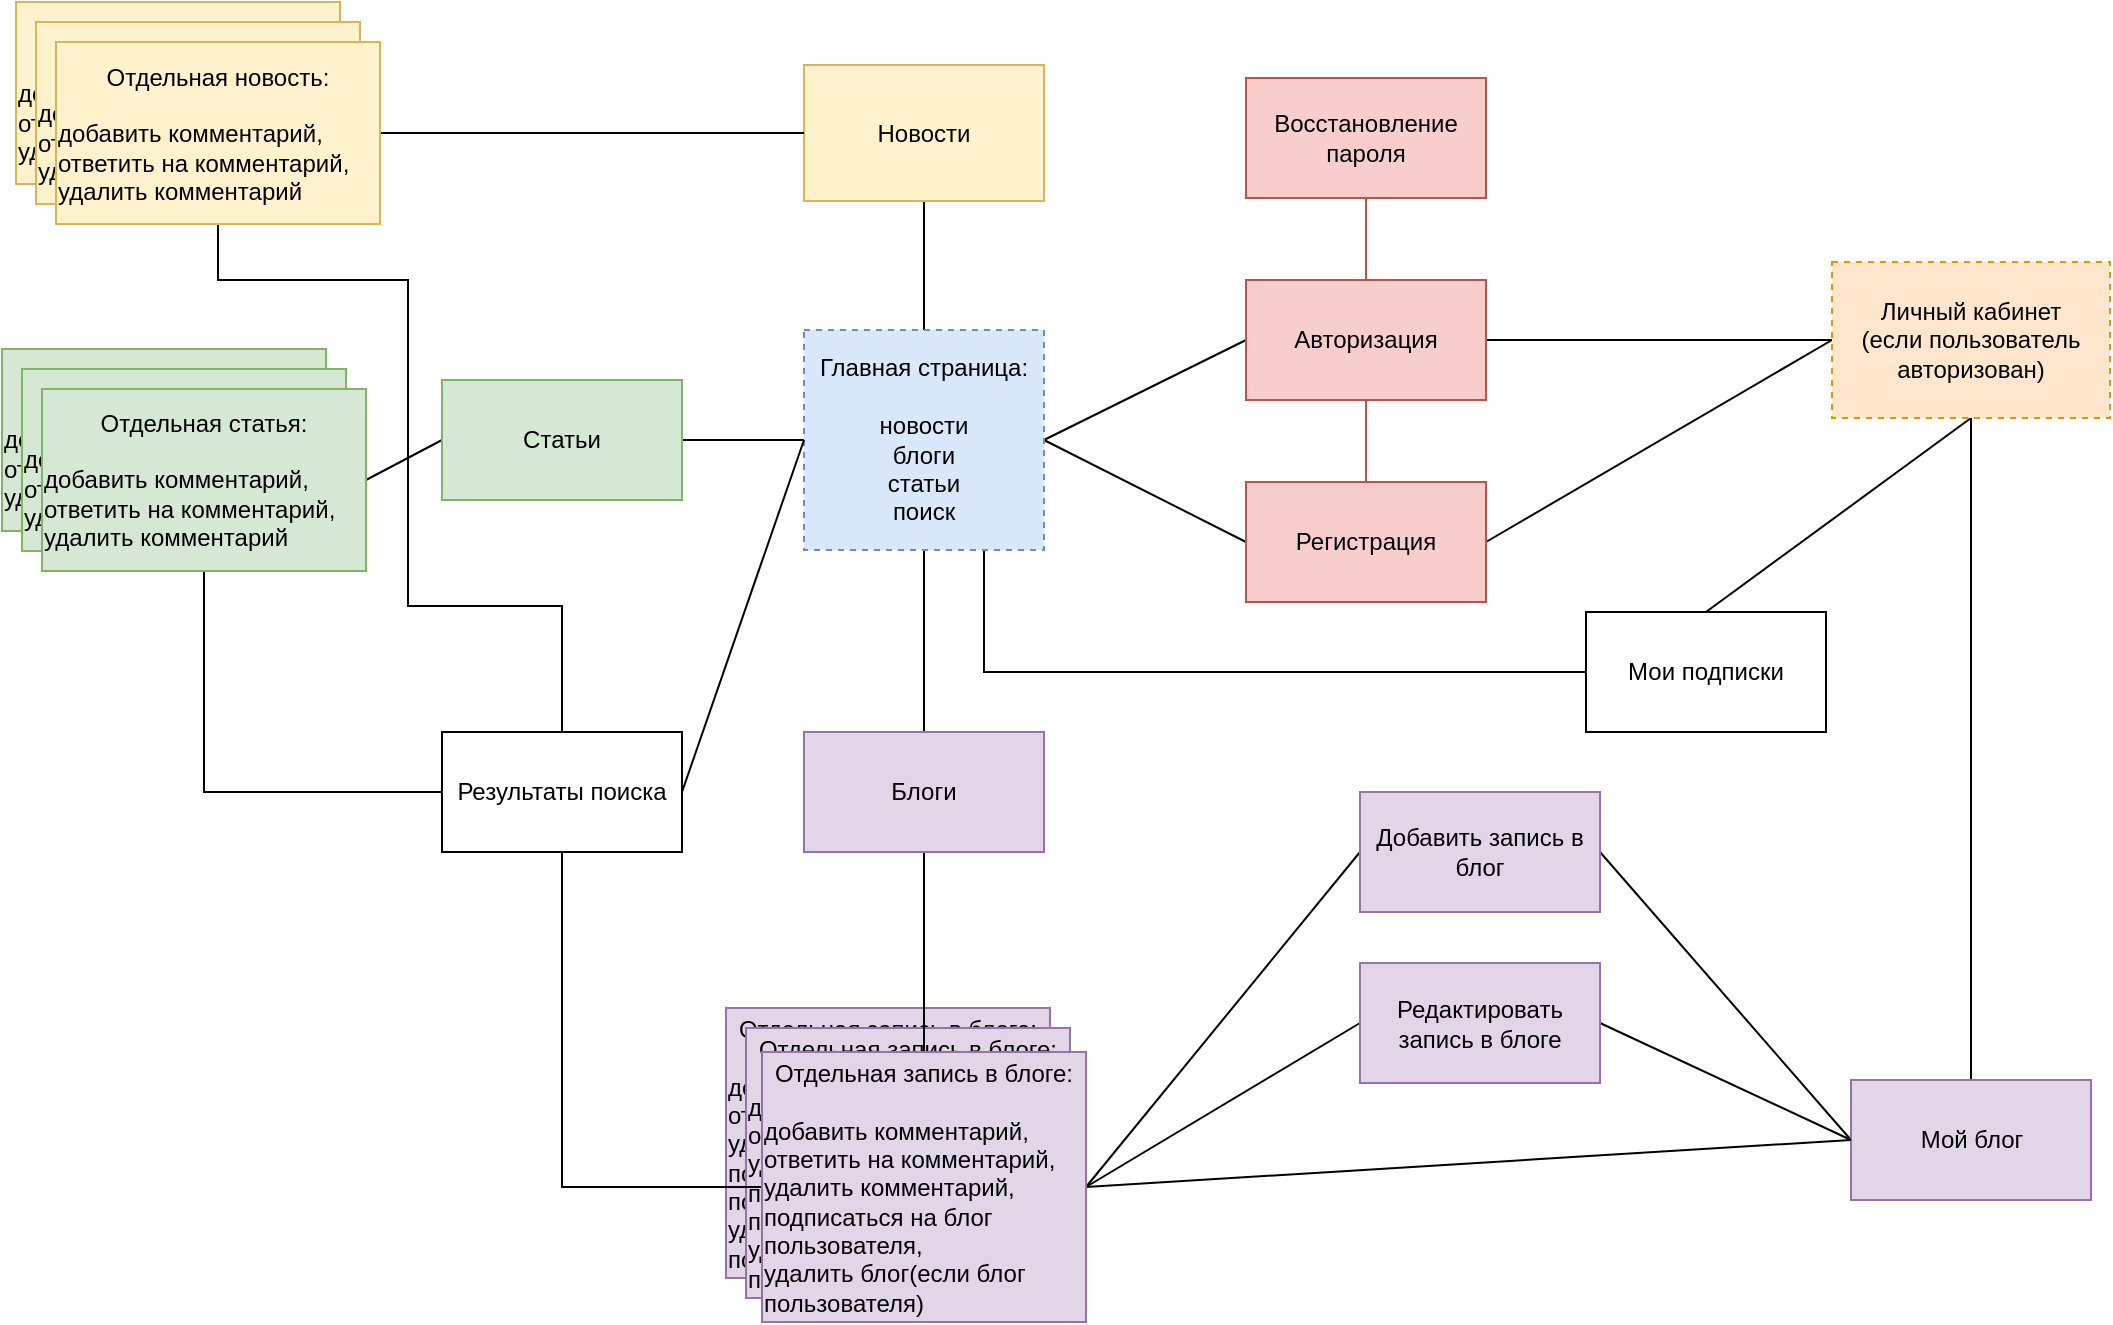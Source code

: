 <mxfile version="15.8.9" type="device"><diagram id="qKfRrOY9Vbex1W1XvMfY" name="Page-1"><mxGraphModel dx="1422" dy="799" grid="0" gridSize="10" guides="1" tooltips="1" connect="1" arrows="1" fold="1" page="1" pageScale="1" pageWidth="1169" pageHeight="827" math="0" shadow="0"><root><mxCell id="0"/><mxCell id="1" parent="0"/><mxCell id="8siXxKmfi4UU_0Srmq9e-7" value="Отдельная запись в блоге:&lt;br&gt;&lt;br&gt;&lt;div style=&quot;text-align: left&quot;&gt;&lt;span&gt;добавить комментарий, ответить на комментарий&lt;/span&gt;&lt;span&gt;,&lt;/span&gt;&lt;/div&gt;&lt;div style=&quot;text-align: left&quot;&gt;удалить комментарий,&lt;/div&gt;&lt;div style=&quot;text-align: left&quot;&gt;подписаться на блог пользователя,&lt;/div&gt;&lt;div style=&quot;text-align: left&quot;&gt;&lt;span&gt;удалить блог(если блог пользователя)&lt;/span&gt;&lt;/div&gt;" style="whiteSpace=wrap;html=1;rounded=0;fillColor=#e1d5e7;strokeColor=#9673a6;" vertex="1" parent="1"><mxGeometry x="382" y="639" width="162" height="135" as="geometry"/></mxCell><mxCell id="8siXxKmfi4UU_0Srmq9e-8" value="Отдельная запись в блоге:&lt;br&gt;&lt;br&gt;&lt;div style=&quot;text-align: left&quot;&gt;&lt;span&gt;добавить комментарий, ответить на комментарий&lt;/span&gt;&lt;span&gt;,&lt;/span&gt;&lt;/div&gt;&lt;div style=&quot;text-align: left&quot;&gt;удалить комментарий,&lt;/div&gt;&lt;div style=&quot;text-align: left&quot;&gt;подписаться на блог пользователя,&lt;/div&gt;&lt;div style=&quot;text-align: left&quot;&gt;&lt;span&gt;удалить блог(если блог пользователя)&lt;/span&gt;&lt;/div&gt;" style="whiteSpace=wrap;html=1;rounded=0;fillColor=#e1d5e7;strokeColor=#9673a6;" vertex="1" parent="1"><mxGeometry x="392" y="649" width="162" height="135" as="geometry"/></mxCell><mxCell id="8siXxKmfi4UU_0Srmq9e-6" style="edgeStyle=orthogonalEdgeStyle;rounded=0;orthogonalLoop=1;jettySize=auto;html=1;exitX=0.5;exitY=0;exitDx=0;exitDy=0;entryX=0.5;entryY=1;entryDx=0;entryDy=0;endArrow=none;endFill=0;fixDash=0;" edge="1" parent="1" source="EkkOdL54Z5Xy0hoeh1Fm-45" target="4jqJ_xcEytuu-0hnKyg9-5"><mxGeometry relative="1" as="geometry"><Array as="points"><mxPoint x="300" y="438"/><mxPoint x="223" y="438"/><mxPoint x="223" y="275"/><mxPoint x="128" y="275"/></Array></mxGeometry></mxCell><mxCell id="EkkOdL54Z5Xy0hoeh1Fm-4" style="edgeStyle=none;rounded=0;orthogonalLoop=1;jettySize=auto;html=1;exitX=1;exitY=0.5;exitDx=0;exitDy=0;endArrow=none;endFill=0;entryX=0;entryY=0.5;entryDx=0;entryDy=0;" parent="1" source="EkkOdL54Z5Xy0hoeh1Fm-1" target="EkkOdL54Z5Xy0hoeh1Fm-2" edge="1"><mxGeometry relative="1" as="geometry"/></mxCell><mxCell id="EkkOdL54Z5Xy0hoeh1Fm-5" style="edgeStyle=none;rounded=0;orthogonalLoop=1;jettySize=auto;html=1;exitX=1;exitY=0.5;exitDx=0;exitDy=0;endArrow=none;endFill=0;entryX=0;entryY=0.5;entryDx=0;entryDy=0;" parent="1" source="EkkOdL54Z5Xy0hoeh1Fm-1" target="EkkOdL54Z5Xy0hoeh1Fm-3" edge="1"><mxGeometry relative="1" as="geometry"/></mxCell><mxCell id="EkkOdL54Z5Xy0hoeh1Fm-19" value="" style="edgeStyle=none;rounded=0;orthogonalLoop=1;jettySize=auto;html=1;fontSize=12;endArrow=none;endFill=0;exitX=0.5;exitY=1;exitDx=0;exitDy=0;" parent="1" source="EkkOdL54Z5Xy0hoeh1Fm-1" target="EkkOdL54Z5Xy0hoeh1Fm-18" edge="1"><mxGeometry relative="1" as="geometry"/></mxCell><mxCell id="EkkOdL54Z5Xy0hoeh1Fm-24" value="" style="edgeStyle=none;rounded=0;orthogonalLoop=1;jettySize=auto;html=1;fontSize=12;endArrow=none;endFill=0;entryX=0.5;entryY=1;entryDx=0;entryDy=0;exitX=0.5;exitY=0;exitDx=0;exitDy=0;" parent="1" source="EkkOdL54Z5Xy0hoeh1Fm-1" target="EkkOdL54Z5Xy0hoeh1Fm-23" edge="1"><mxGeometry relative="1" as="geometry"><mxPoint x="419" y="355" as="sourcePoint"/><mxPoint x="338" y="355" as="targetPoint"/></mxGeometry></mxCell><mxCell id="EkkOdL54Z5Xy0hoeh1Fm-32" style="edgeStyle=none;rounded=0;orthogonalLoop=1;jettySize=auto;html=1;exitX=0;exitY=0.5;exitDx=0;exitDy=0;entryX=1;entryY=0.5;entryDx=0;entryDy=0;fontSize=12;endArrow=none;endFill=0;" parent="1" source="EkkOdL54Z5Xy0hoeh1Fm-1" target="EkkOdL54Z5Xy0hoeh1Fm-31" edge="1"><mxGeometry relative="1" as="geometry"/></mxCell><mxCell id="4jqJ_xcEytuu-0hnKyg9-11" style="edgeStyle=orthogonalEdgeStyle;rounded=0;orthogonalLoop=1;jettySize=auto;html=1;exitX=0.75;exitY=1;exitDx=0;exitDy=0;endArrow=none;endFill=0;" parent="1" source="EkkOdL54Z5Xy0hoeh1Fm-1" target="4jqJ_xcEytuu-0hnKyg9-10" edge="1"><mxGeometry relative="1" as="geometry"><Array as="points"><mxPoint x="511" y="471"/></Array></mxGeometry></mxCell><mxCell id="EkkOdL54Z5Xy0hoeh1Fm-1" value="Главная страница:&lt;br&gt;&lt;br&gt;новости&lt;br&gt;блоги&lt;br&gt;статьи&lt;br&gt;поиск" style="rounded=0;whiteSpace=wrap;html=1;dashed=1;fillColor=#dae8fc;strokeColor=#6c8ebf;" parent="1" vertex="1"><mxGeometry x="421" y="300" width="120" height="110" as="geometry"/></mxCell><mxCell id="EkkOdL54Z5Xy0hoeh1Fm-16" style="edgeStyle=none;rounded=0;orthogonalLoop=1;jettySize=auto;html=1;entryX=0;entryY=0.5;entryDx=0;entryDy=0;fontSize=12;endArrow=none;endFill=0;exitX=1;exitY=0.5;exitDx=0;exitDy=0;exitPerimeter=0;" parent="1" source="EkkOdL54Z5Xy0hoeh1Fm-2" target="EkkOdL54Z5Xy0hoeh1Fm-6" edge="1"><mxGeometry relative="1" as="geometry"><mxPoint x="838" y="332" as="targetPoint"/></mxGeometry></mxCell><mxCell id="EkkOdL54Z5Xy0hoeh1Fm-2" value="Авторизация" style="rounded=0;whiteSpace=wrap;html=1;fillColor=#f8cecc;strokeColor=#b85450;" parent="1" vertex="1"><mxGeometry x="642" y="275" width="120" height="60" as="geometry"/></mxCell><mxCell id="EkkOdL54Z5Xy0hoeh1Fm-12" style="edgeStyle=none;rounded=0;orthogonalLoop=1;jettySize=auto;html=1;entryX=0.5;entryY=1;entryDx=0;entryDy=0;fontSize=12;endArrow=none;endFill=0;fillColor=#f8cecc;strokeColor=#b85450;" parent="1" source="EkkOdL54Z5Xy0hoeh1Fm-3" target="EkkOdL54Z5Xy0hoeh1Fm-2" edge="1"><mxGeometry relative="1" as="geometry"/></mxCell><mxCell id="EkkOdL54Z5Xy0hoeh1Fm-17" style="edgeStyle=none;rounded=0;orthogonalLoop=1;jettySize=auto;html=1;exitX=1;exitY=0.5;exitDx=0;exitDy=0;fontSize=12;endArrow=none;endFill=0;entryX=0;entryY=0.5;entryDx=0;entryDy=0;" parent="1" source="EkkOdL54Z5Xy0hoeh1Fm-3" target="EkkOdL54Z5Xy0hoeh1Fm-6" edge="1"><mxGeometry relative="1" as="geometry"><mxPoint x="838" y="332" as="targetPoint"/></mxGeometry></mxCell><mxCell id="EkkOdL54Z5Xy0hoeh1Fm-3" value="Регистрация" style="rounded=0;whiteSpace=wrap;html=1;fillColor=#f8cecc;strokeColor=#b85450;" parent="1" vertex="1"><mxGeometry x="642" y="376" width="120" height="60" as="geometry"/></mxCell><mxCell id="EkkOdL54Z5Xy0hoeh1Fm-35" style="edgeStyle=none;rounded=0;orthogonalLoop=1;jettySize=auto;html=1;exitX=0.5;exitY=1;exitDx=0;exitDy=0;entryX=0.5;entryY=0;entryDx=0;entryDy=0;fontSize=12;endArrow=none;endFill=0;" parent="1" source="EkkOdL54Z5Xy0hoeh1Fm-6" target="EkkOdL54Z5Xy0hoeh1Fm-7" edge="1"><mxGeometry relative="1" as="geometry"/></mxCell><mxCell id="8siXxKmfi4UU_0Srmq9e-4" style="edgeStyle=none;rounded=0;orthogonalLoop=1;jettySize=auto;html=1;exitX=0.5;exitY=1;exitDx=0;exitDy=0;entryX=0.5;entryY=0;entryDx=0;entryDy=0;endArrow=none;endFill=0;" edge="1" parent="1" source="EkkOdL54Z5Xy0hoeh1Fm-6" target="4jqJ_xcEytuu-0hnKyg9-10"><mxGeometry relative="1" as="geometry"/></mxCell><mxCell id="EkkOdL54Z5Xy0hoeh1Fm-6" value="Личный кабинет&lt;br&gt;(если пользователь авторизован)" style="rounded=0;whiteSpace=wrap;html=1;dashed=1;fillColor=#ffe6cc;strokeColor=#d79b00;" parent="1" vertex="1"><mxGeometry x="935" y="266" width="139" height="78" as="geometry"/></mxCell><mxCell id="EkkOdL54Z5Xy0hoeh1Fm-43" style="edgeStyle=none;rounded=0;orthogonalLoop=1;jettySize=auto;html=1;exitX=0;exitY=0.5;exitDx=0;exitDy=0;entryX=1;entryY=0.5;entryDx=0;entryDy=0;fontSize=12;endArrow=none;endFill=0;" parent="1" source="EkkOdL54Z5Xy0hoeh1Fm-7" target="EkkOdL54Z5Xy0hoeh1Fm-39" edge="1"><mxGeometry relative="1" as="geometry"/></mxCell><mxCell id="EkkOdL54Z5Xy0hoeh1Fm-7" value="Мой блог" style="rounded=0;whiteSpace=wrap;html=1;strokeWidth=1;fillColor=#e1d5e7;strokeColor=#9673a6;" parent="1" vertex="1"><mxGeometry x="944.5" y="675" width="120" height="60" as="geometry"/></mxCell><mxCell id="EkkOdL54Z5Xy0hoeh1Fm-14" style="edgeStyle=none;rounded=0;orthogonalLoop=1;jettySize=auto;html=1;entryX=0.5;entryY=0;entryDx=0;entryDy=0;fontSize=12;endArrow=none;endFill=0;exitX=0.5;exitY=1;exitDx=0;exitDy=0;fillColor=#f8cecc;strokeColor=#b85450;" parent="1" source="EkkOdL54Z5Xy0hoeh1Fm-13" target="EkkOdL54Z5Xy0hoeh1Fm-2" edge="1"><mxGeometry relative="1" as="geometry"/></mxCell><mxCell id="EkkOdL54Z5Xy0hoeh1Fm-13" value="Восстановление пароля" style="rounded=0;whiteSpace=wrap;html=1;fontSize=12;fillColor=#f8cecc;strokeColor=#b85450;" parent="1" vertex="1"><mxGeometry x="642" y="174" width="120" height="60" as="geometry"/></mxCell><mxCell id="EkkOdL54Z5Xy0hoeh1Fm-37" style="edgeStyle=none;rounded=0;orthogonalLoop=1;jettySize=auto;html=1;exitX=0.5;exitY=1;exitDx=0;exitDy=0;entryX=0.5;entryY=0;entryDx=0;entryDy=0;fontSize=12;endArrow=none;endFill=0;" parent="1" source="EkkOdL54Z5Xy0hoeh1Fm-18" target="4jqJ_xcEytuu-0hnKyg9-7" edge="1"><mxGeometry relative="1" as="geometry"/></mxCell><mxCell id="EkkOdL54Z5Xy0hoeh1Fm-18" value="Блоги" style="whiteSpace=wrap;html=1;rounded=0;fillColor=#e1d5e7;strokeColor=#9673a6;" parent="1" vertex="1"><mxGeometry x="421" y="501" width="120" height="60" as="geometry"/></mxCell><mxCell id="EkkOdL54Z5Xy0hoeh1Fm-23" value="Новости" style="rounded=0;whiteSpace=wrap;html=1;fillColor=#fff2cc;strokeColor=#d6b656;" parent="1" vertex="1"><mxGeometry x="421" y="167.5" width="120" height="68" as="geometry"/></mxCell><mxCell id="EkkOdL54Z5Xy0hoeh1Fm-26" value="Отдельная новость:&lt;br&gt;&lt;br&gt;&lt;div style=&quot;text-align: left&quot;&gt;&lt;span&gt;добавить комментарий, ответить на комментарий&lt;/span&gt;&lt;span&gt;,&lt;/span&gt;&lt;/div&gt;&lt;div style=&quot;text-align: left&quot;&gt;удалить комментарий&lt;/div&gt;" style="whiteSpace=wrap;html=1;rounded=0;fillColor=#fff2cc;strokeColor=#d6b656;" parent="1" vertex="1"><mxGeometry x="27" y="136" width="162" height="91" as="geometry"/></mxCell><mxCell id="8siXxKmfi4UU_0Srmq9e-1" style="rounded=0;orthogonalLoop=1;jettySize=auto;html=1;exitX=0;exitY=0.5;exitDx=0;exitDy=0;entryX=1;entryY=0.5;entryDx=0;entryDy=0;endArrow=none;endFill=0;" edge="1" parent="1" source="EkkOdL54Z5Xy0hoeh1Fm-31" target="4jqJ_xcEytuu-0hnKyg9-9"><mxGeometry relative="1" as="geometry"/></mxCell><mxCell id="EkkOdL54Z5Xy0hoeh1Fm-31" value="Статьи" style="rounded=0;whiteSpace=wrap;html=1;fontSize=12;strokeWidth=1;fillColor=#d5e8d4;strokeColor=#82b366;" parent="1" vertex="1"><mxGeometry x="240" y="325" width="120" height="60" as="geometry"/></mxCell><mxCell id="EkkOdL54Z5Xy0hoeh1Fm-33" value="Отдельная статья:&lt;br&gt;&lt;br&gt;&lt;div style=&quot;text-align: left&quot;&gt;&lt;span&gt;добавить комментарий, ответить на комментарий&lt;/span&gt;&lt;span&gt;,&lt;/span&gt;&lt;/div&gt;&lt;div style=&quot;text-align: left&quot;&gt;удалить комментарий&lt;/div&gt;" style="whiteSpace=wrap;html=1;rounded=0;fillColor=#d5e8d4;strokeColor=#82b366;" parent="1" vertex="1"><mxGeometry x="20" y="309.5" width="162" height="91" as="geometry"/></mxCell><mxCell id="EkkOdL54Z5Xy0hoeh1Fm-38" style="edgeStyle=none;rounded=0;orthogonalLoop=1;jettySize=auto;html=1;exitX=1;exitY=0.5;exitDx=0;exitDy=0;entryX=0;entryY=0.5;entryDx=0;entryDy=0;fontSize=12;endArrow=none;endFill=0;" parent="1" source="4jqJ_xcEytuu-0hnKyg9-7" target="EkkOdL54Z5Xy0hoeh1Fm-7" edge="1"><mxGeometry relative="1" as="geometry"/></mxCell><mxCell id="EkkOdL54Z5Xy0hoeh1Fm-42" style="edgeStyle=none;rounded=0;orthogonalLoop=1;jettySize=auto;html=1;exitX=0;exitY=0.5;exitDx=0;exitDy=0;entryX=1;entryY=0.5;entryDx=0;entryDy=0;fontSize=12;endArrow=none;endFill=0;" parent="1" source="EkkOdL54Z5Xy0hoeh1Fm-39" target="4jqJ_xcEytuu-0hnKyg9-7" edge="1"><mxGeometry relative="1" as="geometry"/></mxCell><mxCell id="EkkOdL54Z5Xy0hoeh1Fm-39" value="Добавить запись в блог" style="rounded=0;whiteSpace=wrap;html=1;fontSize=12;strokeWidth=1;fillColor=#e1d5e7;strokeColor=#9673a6;" parent="1" vertex="1"><mxGeometry x="699" y="531" width="120" height="60" as="geometry"/></mxCell><mxCell id="EkkOdL54Z5Xy0hoeh1Fm-41" style="edgeStyle=none;rounded=0;orthogonalLoop=1;jettySize=auto;html=1;exitX=0;exitY=0.5;exitDx=0;exitDy=0;entryX=1;entryY=0.5;entryDx=0;entryDy=0;fontSize=12;endArrow=none;endFill=0;" parent="1" source="EkkOdL54Z5Xy0hoeh1Fm-40" target="4jqJ_xcEytuu-0hnKyg9-7" edge="1"><mxGeometry relative="1" as="geometry"/></mxCell><mxCell id="EkkOdL54Z5Xy0hoeh1Fm-44" style="edgeStyle=none;rounded=0;orthogonalLoop=1;jettySize=auto;html=1;exitX=1;exitY=0.5;exitDx=0;exitDy=0;entryX=0;entryY=0.5;entryDx=0;entryDy=0;fontSize=12;endArrow=none;endFill=0;" parent="1" source="EkkOdL54Z5Xy0hoeh1Fm-40" target="EkkOdL54Z5Xy0hoeh1Fm-7" edge="1"><mxGeometry relative="1" as="geometry"/></mxCell><mxCell id="EkkOdL54Z5Xy0hoeh1Fm-40" value="Редактировать запись в блоге" style="rounded=0;whiteSpace=wrap;html=1;fontSize=12;strokeWidth=1;fillColor=#e1d5e7;strokeColor=#9673a6;" parent="1" vertex="1"><mxGeometry x="699" y="616.5" width="120" height="60" as="geometry"/></mxCell><mxCell id="EkkOdL54Z5Xy0hoeh1Fm-46" style="edgeStyle=none;rounded=0;orthogonalLoop=1;jettySize=auto;html=1;exitX=1;exitY=0.5;exitDx=0;exitDy=0;entryX=0;entryY=0.5;entryDx=0;entryDy=0;fontSize=12;endArrow=none;endFill=0;" parent="1" source="EkkOdL54Z5Xy0hoeh1Fm-45" target="EkkOdL54Z5Xy0hoeh1Fm-1" edge="1"><mxGeometry relative="1" as="geometry"/></mxCell><mxCell id="8siXxKmfi4UU_0Srmq9e-5" style="edgeStyle=orthogonalEdgeStyle;rounded=0;orthogonalLoop=1;jettySize=auto;html=1;exitX=0.5;exitY=1;exitDx=0;exitDy=0;entryX=0;entryY=0.5;entryDx=0;entryDy=0;endArrow=none;endFill=0;" edge="1" parent="1" source="EkkOdL54Z5Xy0hoeh1Fm-45" target="4jqJ_xcEytuu-0hnKyg9-7"><mxGeometry relative="1" as="geometry"/></mxCell><mxCell id="EkkOdL54Z5Xy0hoeh1Fm-45" value="Результаты поиска" style="rounded=0;whiteSpace=wrap;html=1;fontSize=12;strokeWidth=1;" parent="1" vertex="1"><mxGeometry x="240" y="501" width="120" height="60" as="geometry"/></mxCell><mxCell id="4jqJ_xcEytuu-0hnKyg9-4" value="Отдельная новость:&lt;br&gt;&lt;br&gt;&lt;div style=&quot;text-align: left&quot;&gt;&lt;span&gt;добавить комментарий, ответить на комментарий&lt;/span&gt;&lt;span&gt;,&lt;/span&gt;&lt;/div&gt;&lt;div style=&quot;text-align: left&quot;&gt;удалить комментарий&lt;/div&gt;" style="whiteSpace=wrap;html=1;rounded=0;fillColor=#fff2cc;strokeColor=#d6b656;" parent="1" vertex="1"><mxGeometry x="37" y="146" width="162" height="91" as="geometry"/></mxCell><mxCell id="8siXxKmfi4UU_0Srmq9e-3" style="rounded=0;orthogonalLoop=1;jettySize=auto;html=1;exitX=1;exitY=0.5;exitDx=0;exitDy=0;entryX=0;entryY=0.5;entryDx=0;entryDy=0;endArrow=none;endFill=0;fillColor=#fff2cc;strokeColor=#000000;" edge="1" parent="1" source="4jqJ_xcEytuu-0hnKyg9-5" target="EkkOdL54Z5Xy0hoeh1Fm-23"><mxGeometry relative="1" as="geometry"/></mxCell><mxCell id="4jqJ_xcEytuu-0hnKyg9-5" value="Отдельная новость:&lt;br&gt;&lt;br&gt;&lt;div style=&quot;text-align: left&quot;&gt;&lt;span&gt;добавить комментарий, ответить на комментарий,&lt;/span&gt;&lt;/div&gt;&lt;div style=&quot;text-align: left&quot;&gt;&lt;span&gt;удалить комментарий&lt;/span&gt;&lt;/div&gt;" style="whiteSpace=wrap;html=1;rounded=0;fillColor=#fff2cc;strokeColor=#d6b656;" parent="1" vertex="1"><mxGeometry x="47" y="156" width="162" height="91" as="geometry"/></mxCell><mxCell id="4jqJ_xcEytuu-0hnKyg9-7" value="Отдельная запись в блоге:&lt;br&gt;&lt;br&gt;&lt;div style=&quot;text-align: left&quot;&gt;&lt;span&gt;добавить комментарий, ответить на комментарий&lt;/span&gt;&lt;span&gt;,&lt;/span&gt;&lt;/div&gt;&lt;div style=&quot;text-align: left&quot;&gt;удалить комментарий,&lt;/div&gt;&lt;div style=&quot;text-align: left&quot;&gt;подписаться на блог пользователя,&lt;/div&gt;&lt;div style=&quot;text-align: left&quot;&gt;&lt;span&gt;удалить блог(если блог пользователя)&lt;/span&gt;&lt;/div&gt;" style="whiteSpace=wrap;html=1;rounded=0;fillColor=#e1d5e7;strokeColor=#9673a6;" parent="1" vertex="1"><mxGeometry x="400" y="661" width="162" height="135" as="geometry"/></mxCell><mxCell id="4jqJ_xcEytuu-0hnKyg9-8" value="Отдельная статья:&lt;br&gt;&lt;br&gt;&lt;div style=&quot;text-align: left&quot;&gt;&lt;span&gt;добавить комментарий, ответить на комментарий&lt;/span&gt;&lt;span&gt;,&lt;/span&gt;&lt;/div&gt;&lt;div style=&quot;text-align: left&quot;&gt;удалить комментарий&lt;/div&gt;" style="whiteSpace=wrap;html=1;rounded=0;fillColor=#d5e8d4;strokeColor=#82b366;" parent="1" vertex="1"><mxGeometry x="30" y="319.5" width="162" height="91" as="geometry"/></mxCell><mxCell id="8siXxKmfi4UU_0Srmq9e-2" style="edgeStyle=orthogonalEdgeStyle;rounded=0;orthogonalLoop=1;jettySize=auto;html=1;exitX=0.5;exitY=1;exitDx=0;exitDy=0;entryX=0;entryY=0.5;entryDx=0;entryDy=0;endArrow=none;endFill=0;" edge="1" parent="1" source="4jqJ_xcEytuu-0hnKyg9-9" target="EkkOdL54Z5Xy0hoeh1Fm-45"><mxGeometry relative="1" as="geometry"/></mxCell><mxCell id="4jqJ_xcEytuu-0hnKyg9-9" value="Отдельная статья:&lt;br&gt;&lt;br&gt;&lt;div style=&quot;text-align: left&quot;&gt;&lt;span&gt;добавить комментарий, ответить на комментарий&lt;/span&gt;&lt;span&gt;,&lt;/span&gt;&lt;/div&gt;&lt;div style=&quot;text-align: left&quot;&gt;удалить комментарий&lt;/div&gt;" style="whiteSpace=wrap;html=1;rounded=0;fillColor=#d5e8d4;strokeColor=#82b366;" parent="1" vertex="1"><mxGeometry x="40" y="329.5" width="162" height="91" as="geometry"/></mxCell><mxCell id="4jqJ_xcEytuu-0hnKyg9-10" value="Мои подписки" style="rounded=0;whiteSpace=wrap;html=1;" parent="1" vertex="1"><mxGeometry x="812" y="441" width="120" height="60" as="geometry"/></mxCell></root></mxGraphModel></diagram></mxfile>
